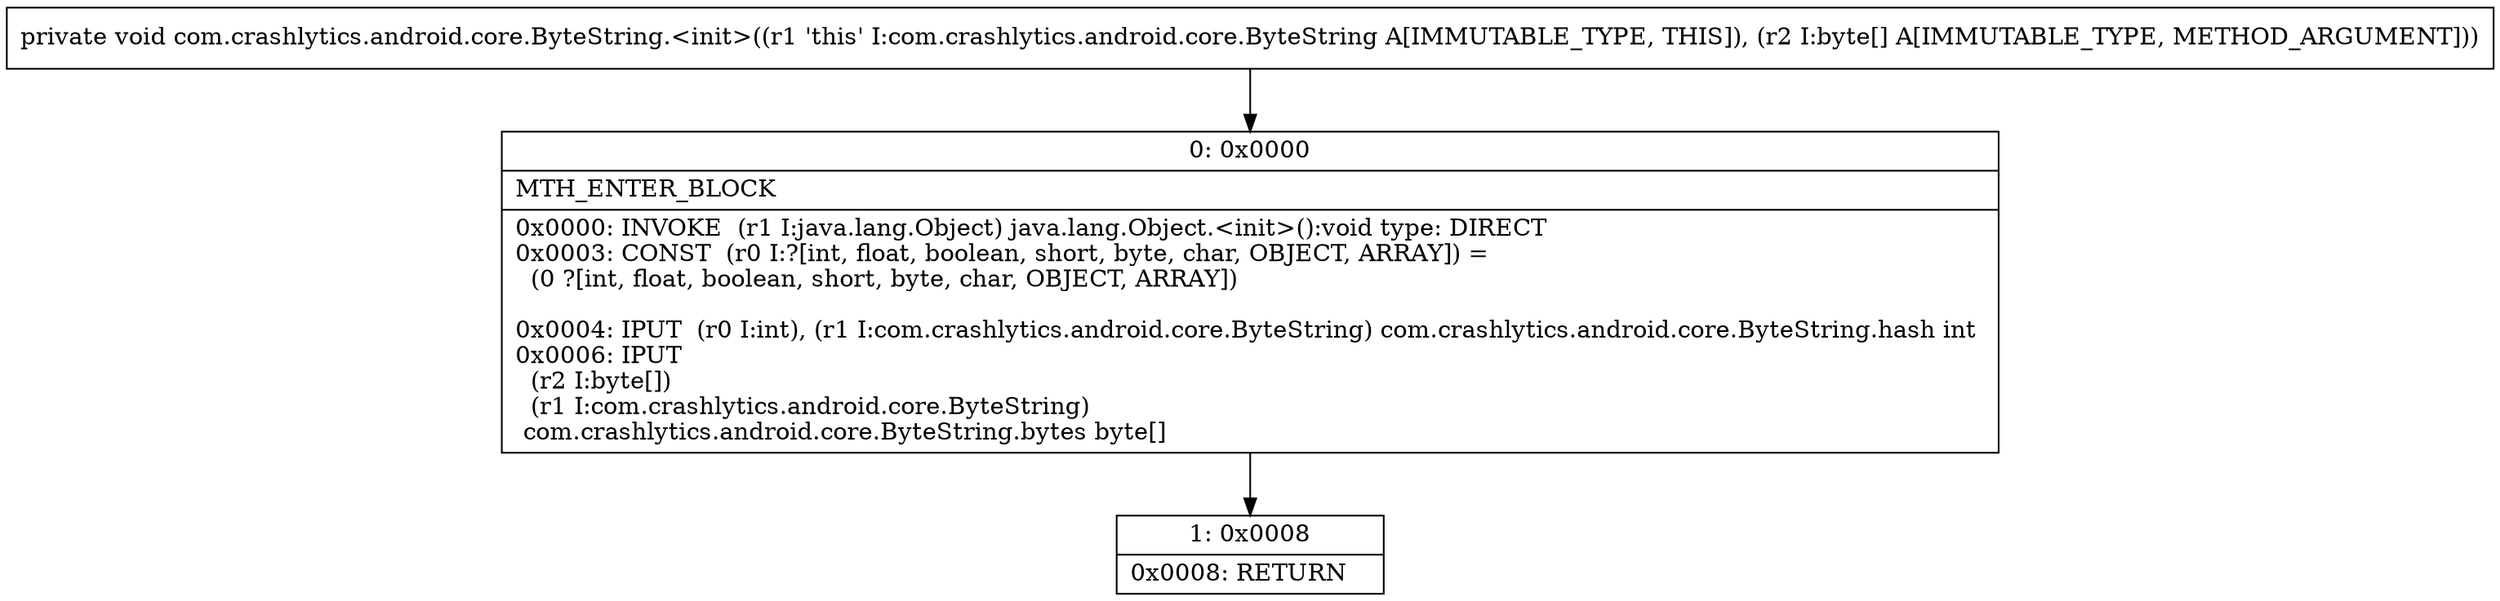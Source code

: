 digraph "CFG forcom.crashlytics.android.core.ByteString.\<init\>([B)V" {
Node_0 [shape=record,label="{0\:\ 0x0000|MTH_ENTER_BLOCK\l|0x0000: INVOKE  (r1 I:java.lang.Object) java.lang.Object.\<init\>():void type: DIRECT \l0x0003: CONST  (r0 I:?[int, float, boolean, short, byte, char, OBJECT, ARRAY]) = \l  (0 ?[int, float, boolean, short, byte, char, OBJECT, ARRAY])\l \l0x0004: IPUT  (r0 I:int), (r1 I:com.crashlytics.android.core.ByteString) com.crashlytics.android.core.ByteString.hash int \l0x0006: IPUT  \l  (r2 I:byte[])\l  (r1 I:com.crashlytics.android.core.ByteString)\l com.crashlytics.android.core.ByteString.bytes byte[] \l}"];
Node_1 [shape=record,label="{1\:\ 0x0008|0x0008: RETURN   \l}"];
MethodNode[shape=record,label="{private void com.crashlytics.android.core.ByteString.\<init\>((r1 'this' I:com.crashlytics.android.core.ByteString A[IMMUTABLE_TYPE, THIS]), (r2 I:byte[] A[IMMUTABLE_TYPE, METHOD_ARGUMENT])) }"];
MethodNode -> Node_0;
Node_0 -> Node_1;
}

